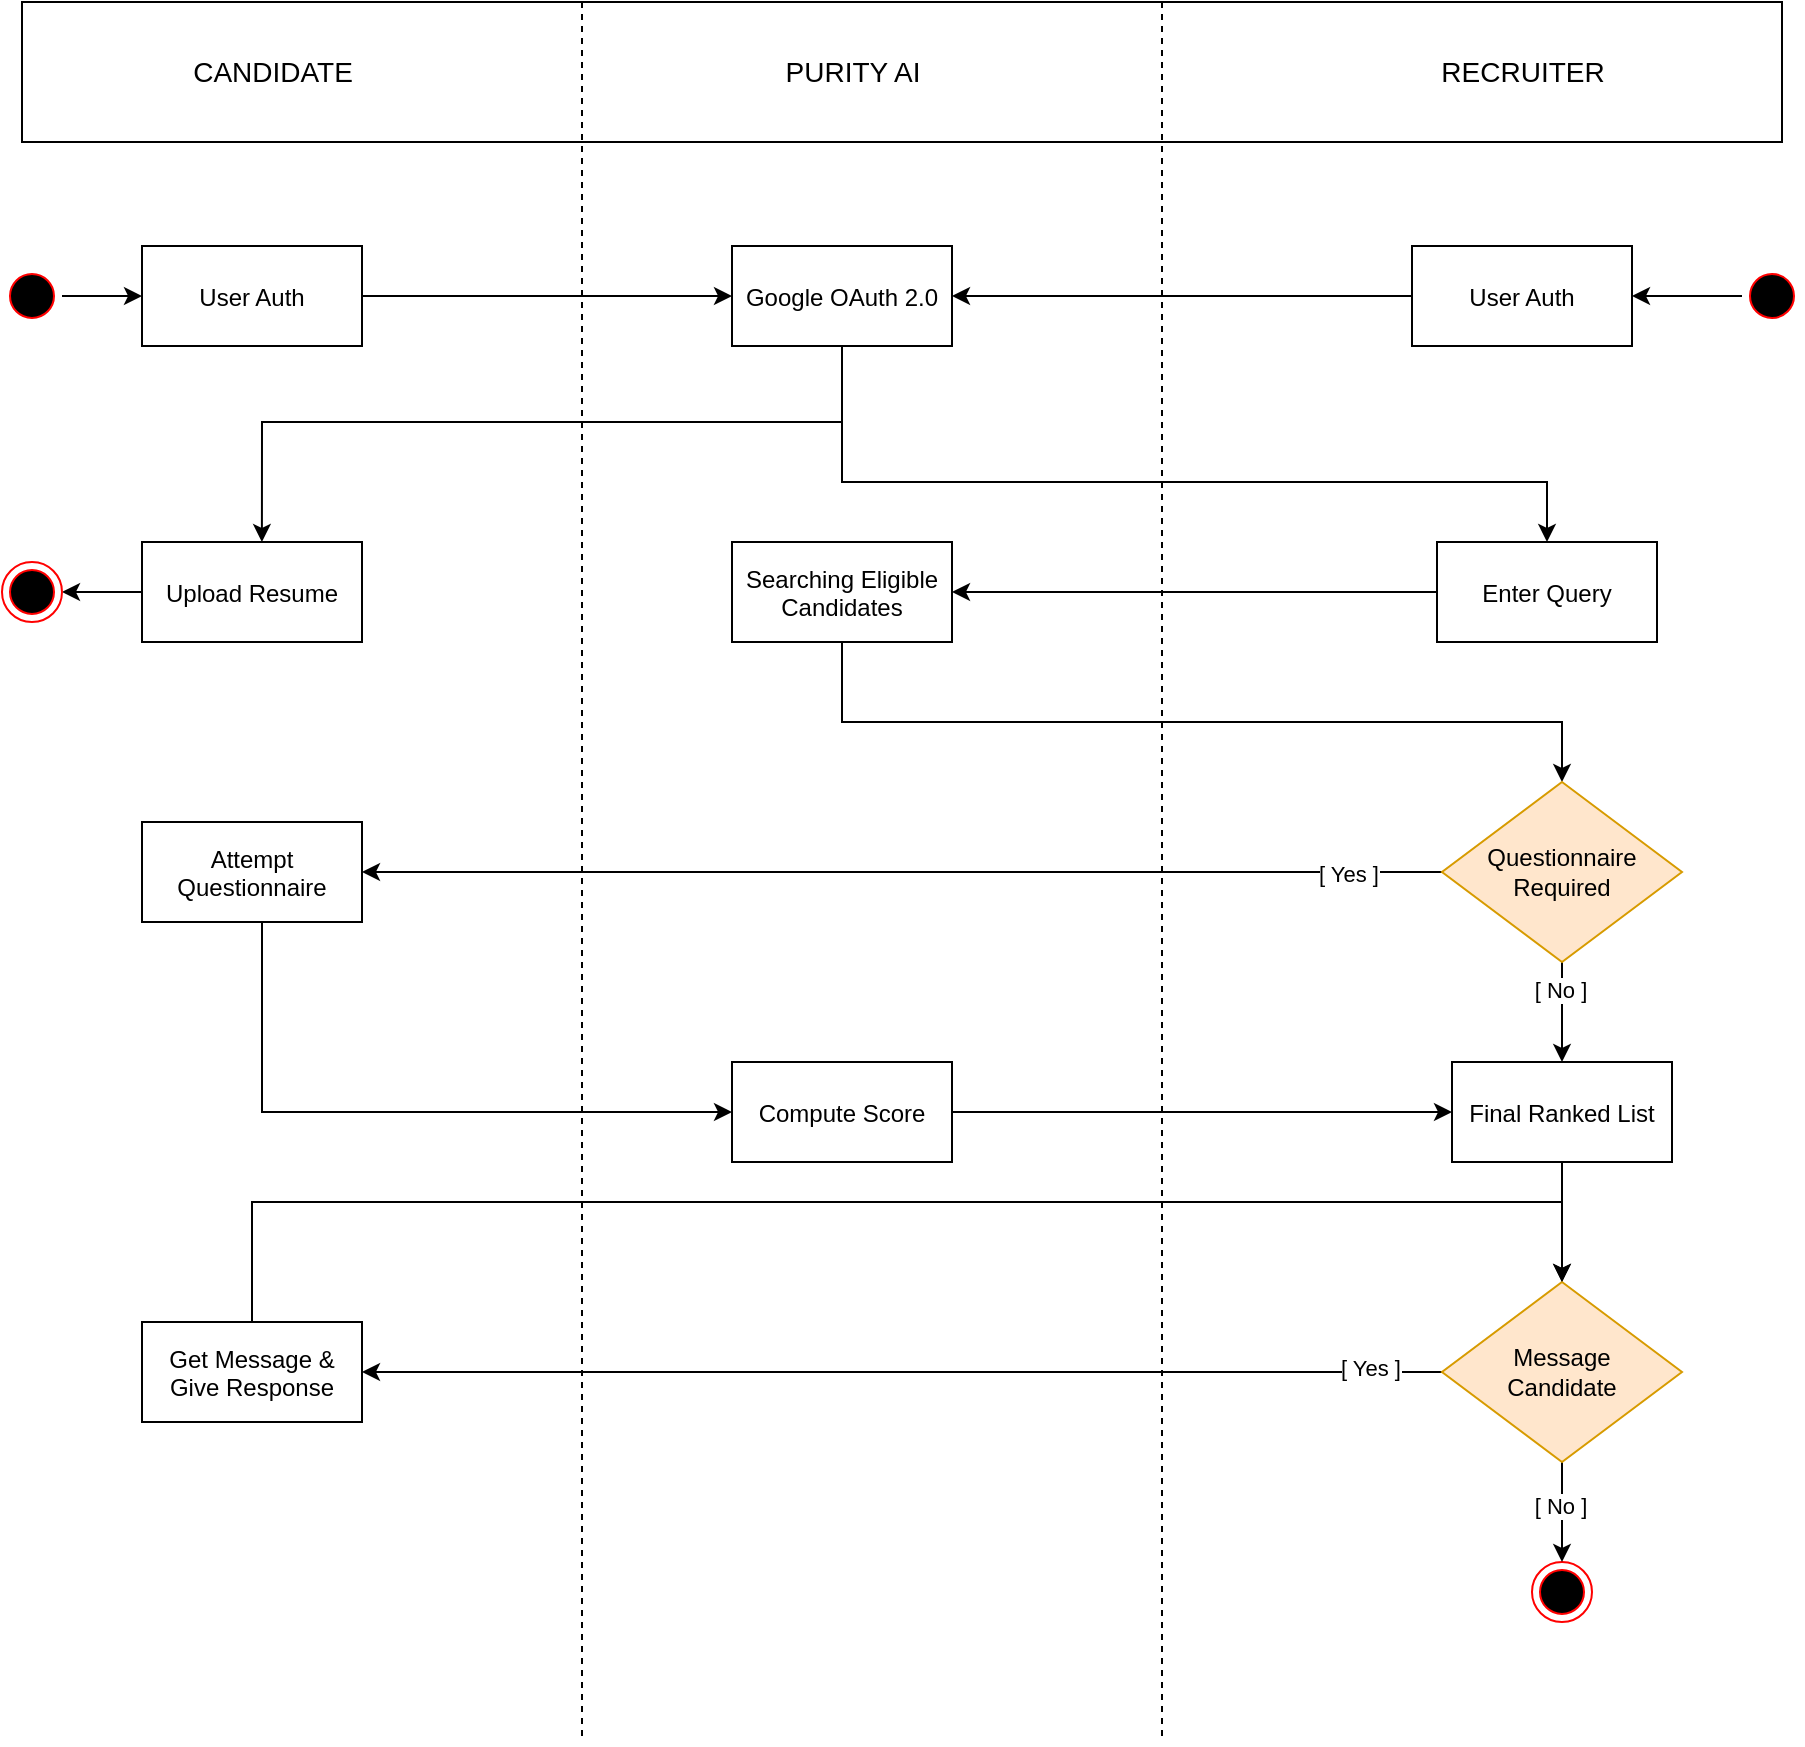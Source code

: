 <mxfile version="24.8.9">
  <diagram name="Page-1" id="e7e014a7-5840-1c2e-5031-d8a46d1fe8dd">
    <mxGraphModel dx="1366" dy="1587" grid="1" gridSize="10" guides="1" tooltips="1" connect="1" arrows="1" fold="1" page="1" pageScale="1" pageWidth="1169" pageHeight="826" background="none" math="0" shadow="0">
      <root>
        <mxCell id="0" />
        <mxCell id="1" parent="0" />
        <mxCell id="MK6dSYoFD3CqHcC34tml-93" value="" style="rounded=0;whiteSpace=wrap;html=1;" vertex="1" parent="1">
          <mxGeometry x="190" y="-560" width="880" height="70" as="geometry" />
        </mxCell>
        <mxCell id="MK6dSYoFD3CqHcC34tml-62" style="edgeStyle=orthogonalEdgeStyle;rounded=0;orthogonalLoop=1;jettySize=auto;html=1;entryX=0.5;entryY=0;entryDx=0;entryDy=0;" edge="1" parent="1" source="EjYSQzHJDgB1Ex0AdEF5-150" target="MK6dSYoFD3CqHcC34tml-63">
          <mxGeometry relative="1" as="geometry">
            <mxPoint x="952.5" y="-290" as="targetPoint" />
            <Array as="points">
              <mxPoint x="600" y="-320" />
              <mxPoint x="953" y="-320" />
            </Array>
          </mxGeometry>
        </mxCell>
        <mxCell id="EjYSQzHJDgB1Ex0AdEF5-150" value="Google OAuth 2.0" style="" parent="1" vertex="1">
          <mxGeometry x="545" y="-438" width="110" height="50" as="geometry" />
        </mxCell>
        <mxCell id="EjYSQzHJDgB1Ex0AdEF5-165" value="" style="ellipse;shape=endState;fillColor=#000000;strokeColor=#ff0000" parent="1" vertex="1">
          <mxGeometry x="945" y="220" width="30" height="30" as="geometry" />
        </mxCell>
        <mxCell id="MK6dSYoFD3CqHcC34tml-50" style="edgeStyle=orthogonalEdgeStyle;rounded=0;orthogonalLoop=1;jettySize=auto;html=1;" edge="1" parent="1" source="MK6dSYoFD3CqHcC34tml-49" target="EjYSQzHJDgB1Ex0AdEF5-150">
          <mxGeometry relative="1" as="geometry" />
        </mxCell>
        <mxCell id="MK6dSYoFD3CqHcC34tml-49" value="User Auth" style="" vertex="1" parent="1">
          <mxGeometry x="250" y="-438" width="110" height="50" as="geometry" />
        </mxCell>
        <mxCell id="MK6dSYoFD3CqHcC34tml-98" style="edgeStyle=orthogonalEdgeStyle;rounded=0;orthogonalLoop=1;jettySize=auto;html=1;exitX=0;exitY=0.5;exitDx=0;exitDy=0;entryX=1;entryY=0.5;entryDx=0;entryDy=0;" edge="1" parent="1" source="MK6dSYoFD3CqHcC34tml-54" target="MK6dSYoFD3CqHcC34tml-97">
          <mxGeometry relative="1" as="geometry" />
        </mxCell>
        <mxCell id="MK6dSYoFD3CqHcC34tml-54" value="Upload Resume" style="" vertex="1" parent="1">
          <mxGeometry x="250" y="-290" width="110" height="50" as="geometry" />
        </mxCell>
        <mxCell id="MK6dSYoFD3CqHcC34tml-55" style="edgeStyle=orthogonalEdgeStyle;rounded=0;orthogonalLoop=1;jettySize=auto;html=1;entryX=0.545;entryY=0;entryDx=0;entryDy=0;entryPerimeter=0;" edge="1" parent="1" source="EjYSQzHJDgB1Ex0AdEF5-150" target="MK6dSYoFD3CqHcC34tml-54">
          <mxGeometry relative="1" as="geometry">
            <Array as="points">
              <mxPoint x="600" y="-350" />
              <mxPoint x="310" y="-350" />
            </Array>
          </mxGeometry>
        </mxCell>
        <mxCell id="MK6dSYoFD3CqHcC34tml-59" style="edgeStyle=orthogonalEdgeStyle;rounded=0;orthogonalLoop=1;jettySize=auto;html=1;" edge="1" parent="1" source="MK6dSYoFD3CqHcC34tml-58" target="EjYSQzHJDgB1Ex0AdEF5-150">
          <mxGeometry relative="1" as="geometry" />
        </mxCell>
        <mxCell id="MK6dSYoFD3CqHcC34tml-58" value="User Auth" style="" vertex="1" parent="1">
          <mxGeometry x="885" y="-438" width="110" height="50" as="geometry" />
        </mxCell>
        <mxCell id="MK6dSYoFD3CqHcC34tml-66" value="" style="edgeStyle=orthogonalEdgeStyle;rounded=0;orthogonalLoop=1;jettySize=auto;html=1;" edge="1" parent="1" source="MK6dSYoFD3CqHcC34tml-63" target="MK6dSYoFD3CqHcC34tml-65">
          <mxGeometry relative="1" as="geometry" />
        </mxCell>
        <mxCell id="MK6dSYoFD3CqHcC34tml-63" value="Enter Query" style="" vertex="1" parent="1">
          <mxGeometry x="897.5" y="-290" width="110" height="50" as="geometry" />
        </mxCell>
        <mxCell id="MK6dSYoFD3CqHcC34tml-72" style="edgeStyle=orthogonalEdgeStyle;rounded=0;orthogonalLoop=1;jettySize=auto;html=1;entryX=0.5;entryY=0;entryDx=0;entryDy=0;" edge="1" parent="1" source="MK6dSYoFD3CqHcC34tml-65" target="MK6dSYoFD3CqHcC34tml-71">
          <mxGeometry relative="1" as="geometry">
            <Array as="points">
              <mxPoint x="600" y="-200" />
              <mxPoint x="960" y="-200" />
            </Array>
          </mxGeometry>
        </mxCell>
        <mxCell id="MK6dSYoFD3CqHcC34tml-65" value="Searching Eligible&#xa;Candidates" style="" vertex="1" parent="1">
          <mxGeometry x="545" y="-290" width="110" height="50" as="geometry" />
        </mxCell>
        <mxCell id="MK6dSYoFD3CqHcC34tml-67" style="edgeStyle=orthogonalEdgeStyle;rounded=0;orthogonalLoop=1;jettySize=auto;html=1;exitX=0.5;exitY=1;exitDx=0;exitDy=0;" edge="1" parent="1" source="MK6dSYoFD3CqHcC34tml-63" target="MK6dSYoFD3CqHcC34tml-63">
          <mxGeometry relative="1" as="geometry" />
        </mxCell>
        <mxCell id="MK6dSYoFD3CqHcC34tml-75" style="edgeStyle=orthogonalEdgeStyle;rounded=0;orthogonalLoop=1;jettySize=auto;html=1;entryX=0;entryY=0.5;entryDx=0;entryDy=0;" edge="1" parent="1" source="MK6dSYoFD3CqHcC34tml-70" target="MK6dSYoFD3CqHcC34tml-74">
          <mxGeometry relative="1" as="geometry">
            <Array as="points">
              <mxPoint x="310" y="-5" />
            </Array>
          </mxGeometry>
        </mxCell>
        <mxCell id="MK6dSYoFD3CqHcC34tml-70" value="Attempt &#xa;Questionnaire" style="" vertex="1" parent="1">
          <mxGeometry x="250" y="-150" width="110" height="50" as="geometry" />
        </mxCell>
        <mxCell id="MK6dSYoFD3CqHcC34tml-73" style="edgeStyle=orthogonalEdgeStyle;rounded=0;orthogonalLoop=1;jettySize=auto;html=1;entryX=1;entryY=0.5;entryDx=0;entryDy=0;" edge="1" parent="1" source="MK6dSYoFD3CqHcC34tml-71" target="MK6dSYoFD3CqHcC34tml-70">
          <mxGeometry relative="1" as="geometry" />
        </mxCell>
        <mxCell id="MK6dSYoFD3CqHcC34tml-79" value="[ Yes ]" style="edgeLabel;html=1;align=center;verticalAlign=middle;resizable=0;points=[];" vertex="1" connectable="0" parent="MK6dSYoFD3CqHcC34tml-73">
          <mxGeometry x="-0.824" y="1" relative="1" as="geometry">
            <mxPoint as="offset" />
          </mxGeometry>
        </mxCell>
        <mxCell id="MK6dSYoFD3CqHcC34tml-78" style="edgeStyle=orthogonalEdgeStyle;rounded=0;orthogonalLoop=1;jettySize=auto;html=1;entryX=0.5;entryY=0;entryDx=0;entryDy=0;" edge="1" parent="1" source="MK6dSYoFD3CqHcC34tml-71" target="MK6dSYoFD3CqHcC34tml-76">
          <mxGeometry relative="1" as="geometry" />
        </mxCell>
        <mxCell id="MK6dSYoFD3CqHcC34tml-80" value="[ No ]" style="edgeLabel;html=1;align=center;verticalAlign=middle;resizable=0;points=[];" vertex="1" connectable="0" parent="MK6dSYoFD3CqHcC34tml-78">
          <mxGeometry x="-0.439" y="-1" relative="1" as="geometry">
            <mxPoint as="offset" />
          </mxGeometry>
        </mxCell>
        <mxCell id="MK6dSYoFD3CqHcC34tml-71" value="Questionnaire Required" style="rhombus;whiteSpace=wrap;html=1;fillColor=#ffe6cc;strokeColor=#d79b00;" vertex="1" parent="1">
          <mxGeometry x="900" y="-170" width="120" height="90" as="geometry" />
        </mxCell>
        <mxCell id="MK6dSYoFD3CqHcC34tml-77" style="edgeStyle=orthogonalEdgeStyle;rounded=0;orthogonalLoop=1;jettySize=auto;html=1;entryX=0;entryY=0.5;entryDx=0;entryDy=0;" edge="1" parent="1" source="MK6dSYoFD3CqHcC34tml-74" target="MK6dSYoFD3CqHcC34tml-76">
          <mxGeometry relative="1" as="geometry" />
        </mxCell>
        <mxCell id="MK6dSYoFD3CqHcC34tml-74" value="Compute Score" style="" vertex="1" parent="1">
          <mxGeometry x="545" y="-30" width="110" height="50" as="geometry" />
        </mxCell>
        <mxCell id="MK6dSYoFD3CqHcC34tml-82" style="edgeStyle=orthogonalEdgeStyle;rounded=0;orthogonalLoop=1;jettySize=auto;html=1;" edge="1" parent="1" source="MK6dSYoFD3CqHcC34tml-76" target="MK6dSYoFD3CqHcC34tml-81">
          <mxGeometry relative="1" as="geometry" />
        </mxCell>
        <mxCell id="MK6dSYoFD3CqHcC34tml-76" value="Final Ranked List" style="" vertex="1" parent="1">
          <mxGeometry x="905" y="-30" width="110" height="50" as="geometry" />
        </mxCell>
        <mxCell id="MK6dSYoFD3CqHcC34tml-84" style="edgeStyle=orthogonalEdgeStyle;rounded=0;orthogonalLoop=1;jettySize=auto;html=1;" edge="1" parent="1" source="MK6dSYoFD3CqHcC34tml-81" target="MK6dSYoFD3CqHcC34tml-83">
          <mxGeometry relative="1" as="geometry" />
        </mxCell>
        <mxCell id="MK6dSYoFD3CqHcC34tml-88" value="[ Yes ]" style="edgeLabel;html=1;align=center;verticalAlign=middle;resizable=0;points=[];" vertex="1" connectable="0" parent="MK6dSYoFD3CqHcC34tml-84">
          <mxGeometry x="-0.867" y="-2" relative="1" as="geometry">
            <mxPoint as="offset" />
          </mxGeometry>
        </mxCell>
        <mxCell id="MK6dSYoFD3CqHcC34tml-86" style="edgeStyle=orthogonalEdgeStyle;rounded=0;orthogonalLoop=1;jettySize=auto;html=1;exitX=0.5;exitY=1;exitDx=0;exitDy=0;entryX=0.5;entryY=0;entryDx=0;entryDy=0;" edge="1" parent="1" source="MK6dSYoFD3CqHcC34tml-81" target="EjYSQzHJDgB1Ex0AdEF5-165">
          <mxGeometry relative="1" as="geometry" />
        </mxCell>
        <mxCell id="MK6dSYoFD3CqHcC34tml-87" value="[ No ]" style="edgeLabel;html=1;align=center;verticalAlign=middle;resizable=0;points=[];" vertex="1" connectable="0" parent="MK6dSYoFD3CqHcC34tml-86">
          <mxGeometry x="-0.133" y="-1" relative="1" as="geometry">
            <mxPoint as="offset" />
          </mxGeometry>
        </mxCell>
        <mxCell id="MK6dSYoFD3CqHcC34tml-81" value="Message &lt;br&gt;Candidate" style="rhombus;whiteSpace=wrap;html=1;fillColor=#ffe6cc;strokeColor=#d79b00;" vertex="1" parent="1">
          <mxGeometry x="900" y="80" width="120" height="90" as="geometry" />
        </mxCell>
        <mxCell id="MK6dSYoFD3CqHcC34tml-85" style="edgeStyle=orthogonalEdgeStyle;rounded=0;orthogonalLoop=1;jettySize=auto;html=1;entryX=0.5;entryY=0;entryDx=0;entryDy=0;exitX=0.5;exitY=0;exitDx=0;exitDy=0;" edge="1" parent="1" source="MK6dSYoFD3CqHcC34tml-83" target="MK6dSYoFD3CqHcC34tml-81">
          <mxGeometry relative="1" as="geometry">
            <Array as="points">
              <mxPoint x="305" y="40" />
              <mxPoint x="960" y="40" />
            </Array>
          </mxGeometry>
        </mxCell>
        <mxCell id="MK6dSYoFD3CqHcC34tml-83" value="Get Message &amp; &#xa;Give Response" style="" vertex="1" parent="1">
          <mxGeometry x="250" y="100" width="110" height="50" as="geometry" />
        </mxCell>
        <mxCell id="MK6dSYoFD3CqHcC34tml-90" value="" style="endArrow=none;dashed=1;html=1;rounded=0;" edge="1" parent="1">
          <mxGeometry width="50" height="50" relative="1" as="geometry">
            <mxPoint x="470" y="-560" as="sourcePoint" />
            <mxPoint x="470" y="310" as="targetPoint" />
          </mxGeometry>
        </mxCell>
        <mxCell id="MK6dSYoFD3CqHcC34tml-92" value="" style="endArrow=none;dashed=1;html=1;rounded=0;" edge="1" parent="1">
          <mxGeometry width="50" height="50" relative="1" as="geometry">
            <mxPoint x="760" y="-560" as="sourcePoint" />
            <mxPoint x="760" y="310" as="targetPoint" />
          </mxGeometry>
        </mxCell>
        <mxCell id="MK6dSYoFD3CqHcC34tml-94" value="&lt;font style=&quot;font-size: 14px;&quot;&gt;CANDIDATE&lt;/font&gt;" style="text;html=1;align=center;verticalAlign=middle;resizable=0;points=[];autosize=1;strokeColor=none;fillColor=none;" vertex="1" parent="1">
          <mxGeometry x="265" y="-540" width="100" height="30" as="geometry" />
        </mxCell>
        <mxCell id="MK6dSYoFD3CqHcC34tml-95" value="&lt;span style=&quot;font-size: 14px;&quot;&gt;PURITY AI&lt;/span&gt;" style="text;html=1;align=center;verticalAlign=middle;resizable=0;points=[];autosize=1;strokeColor=none;fillColor=none;" vertex="1" parent="1">
          <mxGeometry x="560" y="-540" width="90" height="30" as="geometry" />
        </mxCell>
        <mxCell id="MK6dSYoFD3CqHcC34tml-96" value="&lt;font style=&quot;font-size: 14px;&quot;&gt;RECRUITER&lt;/font&gt;" style="text;html=1;align=center;verticalAlign=middle;resizable=0;points=[];autosize=1;strokeColor=none;fillColor=none;" vertex="1" parent="1">
          <mxGeometry x="885" y="-540" width="110" height="30" as="geometry" />
        </mxCell>
        <mxCell id="MK6dSYoFD3CqHcC34tml-97" value="" style="ellipse;shape=endState;fillColor=#000000;strokeColor=#ff0000" vertex="1" parent="1">
          <mxGeometry x="180" y="-280" width="30" height="30" as="geometry" />
        </mxCell>
        <mxCell id="MK6dSYoFD3CqHcC34tml-102" style="edgeStyle=orthogonalEdgeStyle;rounded=0;orthogonalLoop=1;jettySize=auto;html=1;entryX=0;entryY=0.5;entryDx=0;entryDy=0;" edge="1" parent="1" source="MK6dSYoFD3CqHcC34tml-99" target="MK6dSYoFD3CqHcC34tml-49">
          <mxGeometry relative="1" as="geometry" />
        </mxCell>
        <mxCell id="MK6dSYoFD3CqHcC34tml-99" value="" style="ellipse;html=1;shape=startState;fillColor=#000000;strokeColor=#ff0000;" vertex="1" parent="1">
          <mxGeometry x="180" y="-428" width="30" height="30" as="geometry" />
        </mxCell>
        <mxCell id="MK6dSYoFD3CqHcC34tml-103" style="edgeStyle=orthogonalEdgeStyle;rounded=0;orthogonalLoop=1;jettySize=auto;html=1;entryX=1;entryY=0.5;entryDx=0;entryDy=0;" edge="1" parent="1" source="MK6dSYoFD3CqHcC34tml-101" target="MK6dSYoFD3CqHcC34tml-58">
          <mxGeometry relative="1" as="geometry" />
        </mxCell>
        <mxCell id="MK6dSYoFD3CqHcC34tml-101" value="" style="ellipse;html=1;shape=startState;fillColor=#000000;strokeColor=#ff0000;" vertex="1" parent="1">
          <mxGeometry x="1050" y="-428" width="30" height="30" as="geometry" />
        </mxCell>
      </root>
    </mxGraphModel>
  </diagram>
</mxfile>
